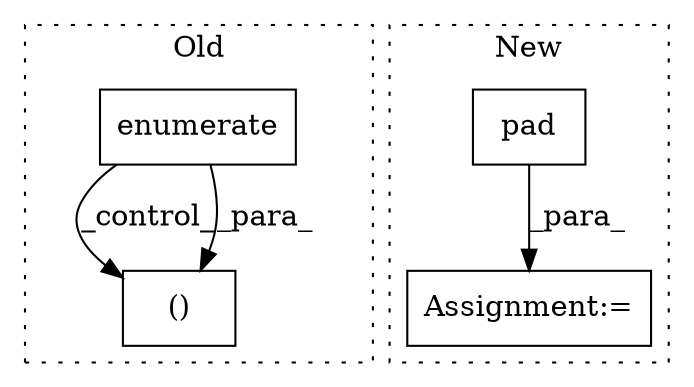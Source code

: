 digraph G {
subgraph cluster0 {
1 [label="enumerate" a="32" s="7293,7318" l="10,1" shape="box"];
3 [label="()" a="106" s="7340" l="40" shape="box"];
label = "Old";
style="dotted";
}
subgraph cluster1 {
2 [label="pad" a="32" s="7544,7552" l="4,1" shape="box"];
4 [label="Assignment:=" a="7" s="7538" l="1" shape="box"];
label = "New";
style="dotted";
}
1 -> 3 [label="_control_"];
1 -> 3 [label="_para_"];
2 -> 4 [label="_para_"];
}